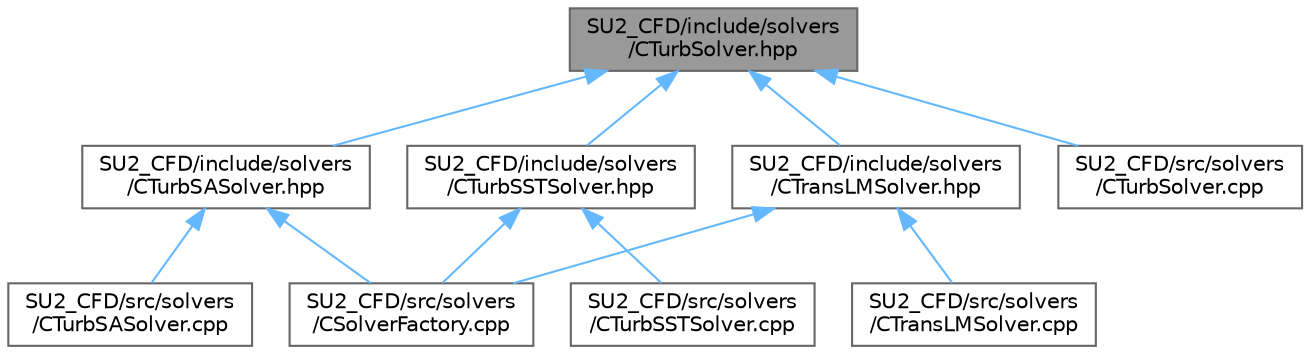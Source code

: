 digraph "SU2_CFD/include/solvers/CTurbSolver.hpp"
{
 // LATEX_PDF_SIZE
  bgcolor="transparent";
  edge [fontname=Helvetica,fontsize=10,labelfontname=Helvetica,labelfontsize=10];
  node [fontname=Helvetica,fontsize=10,shape=box,height=0.2,width=0.4];
  Node1 [id="Node000001",label="SU2_CFD/include/solvers\l/CTurbSolver.hpp",height=0.2,width=0.4,color="gray40", fillcolor="grey60", style="filled", fontcolor="black",tooltip="Headers of the CTurbSolver class."];
  Node1 -> Node2 [id="edge1_Node000001_Node000002",dir="back",color="steelblue1",style="solid",tooltip=" "];
  Node2 [id="Node000002",label="SU2_CFD/include/solvers\l/CTransLMSolver.hpp",height=0.2,width=0.4,color="grey40", fillcolor="white", style="filled",URL="$CTransLMSolver_8hpp.html",tooltip="Headers of the CTransLMSolver class."];
  Node2 -> Node3 [id="edge2_Node000002_Node000003",dir="back",color="steelblue1",style="solid",tooltip=" "];
  Node3 [id="Node000003",label="SU2_CFD/src/solvers\l/CSolverFactory.cpp",height=0.2,width=0.4,color="grey40", fillcolor="white", style="filled",URL="$CSolverFactory_8cpp.html",tooltip="Main subroutines for CSolverFactoryclass."];
  Node2 -> Node4 [id="edge3_Node000002_Node000004",dir="back",color="steelblue1",style="solid",tooltip=" "];
  Node4 [id="Node000004",label="SU2_CFD/src/solvers\l/CTransLMSolver.cpp",height=0.2,width=0.4,color="grey40", fillcolor="white", style="filled",URL="$CTransLMSolver_8cpp.html",tooltip="Main subroutines for Langtry-Menter Transition model solver."];
  Node1 -> Node5 [id="edge4_Node000001_Node000005",dir="back",color="steelblue1",style="solid",tooltip=" "];
  Node5 [id="Node000005",label="SU2_CFD/include/solvers\l/CTurbSASolver.hpp",height=0.2,width=0.4,color="grey40", fillcolor="white", style="filled",URL="$CTurbSASolver_8hpp.html",tooltip="Headers of the CTurbSASolver class."];
  Node5 -> Node3 [id="edge5_Node000005_Node000003",dir="back",color="steelblue1",style="solid",tooltip=" "];
  Node5 -> Node6 [id="edge6_Node000005_Node000006",dir="back",color="steelblue1",style="solid",tooltip=" "];
  Node6 [id="Node000006",label="SU2_CFD/src/solvers\l/CTurbSASolver.cpp",height=0.2,width=0.4,color="grey40", fillcolor="white", style="filled",URL="$CTurbSASolver_8cpp.html",tooltip="Main subroutines of CTurbSASolver class."];
  Node1 -> Node7 [id="edge7_Node000001_Node000007",dir="back",color="steelblue1",style="solid",tooltip=" "];
  Node7 [id="Node000007",label="SU2_CFD/include/solvers\l/CTurbSSTSolver.hpp",height=0.2,width=0.4,color="grey40", fillcolor="white", style="filled",URL="$CTurbSSTSolver_8hpp.html",tooltip="Headers of the CTurbSSTSolver class."];
  Node7 -> Node3 [id="edge8_Node000007_Node000003",dir="back",color="steelblue1",style="solid",tooltip=" "];
  Node7 -> Node8 [id="edge9_Node000007_Node000008",dir="back",color="steelblue1",style="solid",tooltip=" "];
  Node8 [id="Node000008",label="SU2_CFD/src/solvers\l/CTurbSSTSolver.cpp",height=0.2,width=0.4,color="grey40", fillcolor="white", style="filled",URL="$CTurbSSTSolver_8cpp.html",tooltip="Main subroutines of CTurbSSTSolver class."];
  Node1 -> Node9 [id="edge10_Node000001_Node000009",dir="back",color="steelblue1",style="solid",tooltip=" "];
  Node9 [id="Node000009",label="SU2_CFD/src/solvers\l/CTurbSolver.cpp",height=0.2,width=0.4,color="grey40", fillcolor="white", style="filled",URL="$CTurbSolver_8cpp.html",tooltip="Main subroutines of CTurbSolver class."];
}
